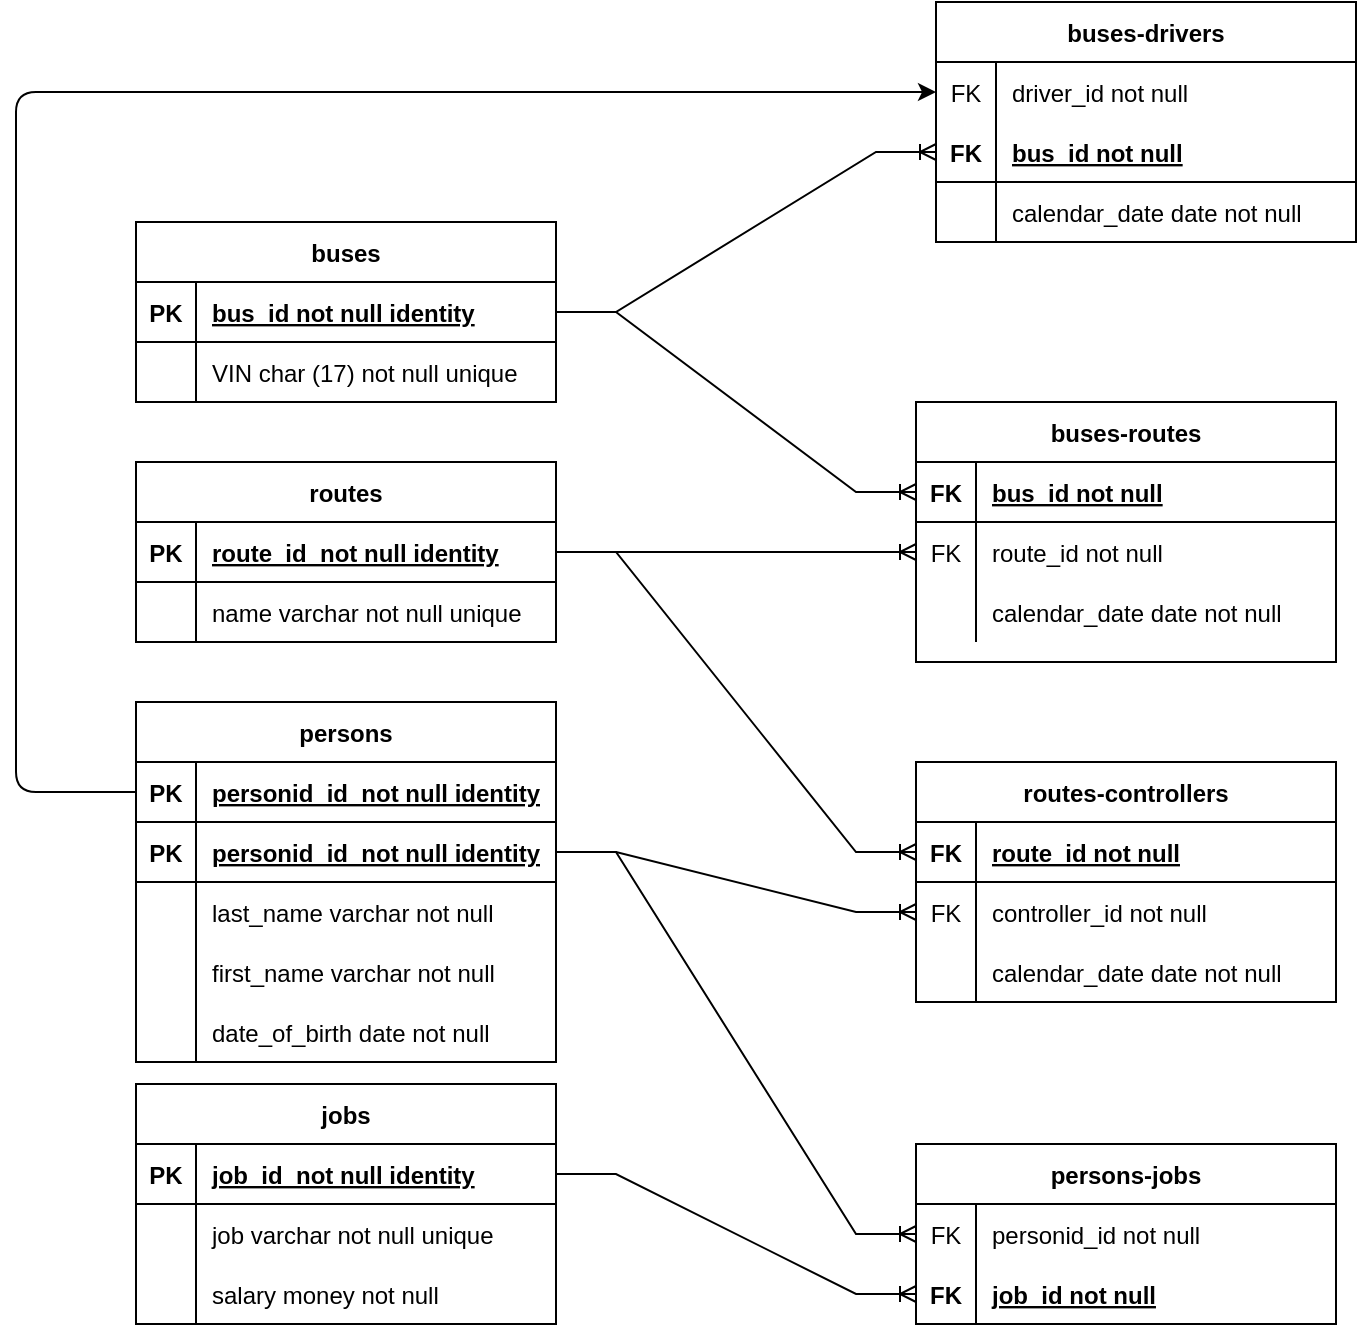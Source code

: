 <mxfile>
    <diagram id="R2lEEEUBdFMjLlhIrx00" name="Page-1">
        <mxGraphModel dx="1007" dy="763" grid="1" gridSize="10" guides="1" tooltips="1" connect="1" arrows="1" fold="1" page="1" pageScale="1" pageWidth="827" pageHeight="1169" math="0" shadow="0" extFonts="Permanent Marker^https://fonts.googleapis.com/css?family=Permanent+Marker">
            <root>
                <mxCell id="0"/>
                <mxCell id="1" parent="0"/>
                <mxCell id="C-vyLk0tnHw3VtMMgP7b-23" value="routes" style="shape=table;startSize=30;container=1;collapsible=1;childLayout=tableLayout;fixedRows=1;rowLines=0;fontStyle=1;align=center;resizeLast=1;" parent="1" vertex="1">
                    <mxGeometry x="120" y="280" width="210" height="90" as="geometry"/>
                </mxCell>
                <mxCell id="C-vyLk0tnHw3VtMMgP7b-24" value="" style="shape=partialRectangle;collapsible=0;dropTarget=0;pointerEvents=0;fillColor=none;points=[[0,0.5],[1,0.5]];portConstraint=eastwest;top=0;left=0;right=0;bottom=1;" parent="C-vyLk0tnHw3VtMMgP7b-23" vertex="1">
                    <mxGeometry y="30" width="210" height="30" as="geometry"/>
                </mxCell>
                <mxCell id="C-vyLk0tnHw3VtMMgP7b-25" value="PK" style="shape=partialRectangle;overflow=hidden;connectable=0;fillColor=none;top=0;left=0;bottom=0;right=0;fontStyle=1;" parent="C-vyLk0tnHw3VtMMgP7b-24" vertex="1">
                    <mxGeometry width="30" height="30" as="geometry">
                        <mxRectangle width="30" height="30" as="alternateBounds"/>
                    </mxGeometry>
                </mxCell>
                <mxCell id="C-vyLk0tnHw3VtMMgP7b-26" value="route_id  not null identity" style="shape=partialRectangle;overflow=hidden;connectable=0;fillColor=none;top=0;left=0;bottom=0;right=0;align=left;spacingLeft=6;fontStyle=5;" parent="C-vyLk0tnHw3VtMMgP7b-24" vertex="1">
                    <mxGeometry x="30" width="180" height="30" as="geometry">
                        <mxRectangle width="180" height="30" as="alternateBounds"/>
                    </mxGeometry>
                </mxCell>
                <mxCell id="C-vyLk0tnHw3VtMMgP7b-27" value="" style="shape=partialRectangle;collapsible=0;dropTarget=0;pointerEvents=0;fillColor=none;points=[[0,0.5],[1,0.5]];portConstraint=eastwest;top=0;left=0;right=0;bottom=0;" parent="C-vyLk0tnHw3VtMMgP7b-23" vertex="1">
                    <mxGeometry y="60" width="210" height="30" as="geometry"/>
                </mxCell>
                <mxCell id="C-vyLk0tnHw3VtMMgP7b-28" value="" style="shape=partialRectangle;overflow=hidden;connectable=0;fillColor=none;top=0;left=0;bottom=0;right=0;" parent="C-vyLk0tnHw3VtMMgP7b-27" vertex="1">
                    <mxGeometry width="30" height="30" as="geometry">
                        <mxRectangle width="30" height="30" as="alternateBounds"/>
                    </mxGeometry>
                </mxCell>
                <mxCell id="C-vyLk0tnHw3VtMMgP7b-29" value="name varchar not null unique" style="shape=partialRectangle;overflow=hidden;connectable=0;fillColor=none;top=0;left=0;bottom=0;right=0;align=left;spacingLeft=6;" parent="C-vyLk0tnHw3VtMMgP7b-27" vertex="1">
                    <mxGeometry x="30" width="180" height="30" as="geometry">
                        <mxRectangle width="180" height="30" as="alternateBounds"/>
                    </mxGeometry>
                </mxCell>
                <mxCell id="XRGWwmUHuZPhaOuZs-0l-1" value="persons" style="shape=table;startSize=30;container=1;collapsible=1;childLayout=tableLayout;fixedRows=1;rowLines=0;fontStyle=1;align=center;resizeLast=1;" parent="1" vertex="1">
                    <mxGeometry x="120" y="400" width="210" height="180" as="geometry"/>
                </mxCell>
                <mxCell id="3" value="" style="shape=partialRectangle;collapsible=0;dropTarget=0;pointerEvents=0;fillColor=none;points=[[0,0.5],[1,0.5]];portConstraint=eastwest;top=0;left=0;right=0;bottom=1;" vertex="1" parent="XRGWwmUHuZPhaOuZs-0l-1">
                    <mxGeometry y="30" width="210" height="30" as="geometry"/>
                </mxCell>
                <mxCell id="4" value="PK" style="shape=partialRectangle;overflow=hidden;connectable=0;fillColor=none;top=0;left=0;bottom=0;right=0;fontStyle=1;" vertex="1" parent="3">
                    <mxGeometry width="30" height="30" as="geometry">
                        <mxRectangle width="30" height="30" as="alternateBounds"/>
                    </mxGeometry>
                </mxCell>
                <mxCell id="5" value="personid_id  not null identity" style="shape=partialRectangle;overflow=hidden;connectable=0;fillColor=none;top=0;left=0;bottom=0;right=0;align=left;spacingLeft=6;fontStyle=5;" vertex="1" parent="3">
                    <mxGeometry x="30" width="180" height="30" as="geometry">
                        <mxRectangle width="180" height="30" as="alternateBounds"/>
                    </mxGeometry>
                </mxCell>
                <mxCell id="XRGWwmUHuZPhaOuZs-0l-2" value="" style="shape=partialRectangle;collapsible=0;dropTarget=0;pointerEvents=0;fillColor=none;points=[[0,0.5],[1,0.5]];portConstraint=eastwest;top=0;left=0;right=0;bottom=1;" parent="XRGWwmUHuZPhaOuZs-0l-1" vertex="1">
                    <mxGeometry y="60" width="210" height="30" as="geometry"/>
                </mxCell>
                <mxCell id="XRGWwmUHuZPhaOuZs-0l-3" value="PK" style="shape=partialRectangle;overflow=hidden;connectable=0;fillColor=none;top=0;left=0;bottom=0;right=0;fontStyle=1;" parent="XRGWwmUHuZPhaOuZs-0l-2" vertex="1">
                    <mxGeometry width="30" height="30" as="geometry">
                        <mxRectangle width="30" height="30" as="alternateBounds"/>
                    </mxGeometry>
                </mxCell>
                <mxCell id="XRGWwmUHuZPhaOuZs-0l-4" value="personid_id  not null identity" style="shape=partialRectangle;overflow=hidden;connectable=0;fillColor=none;top=0;left=0;bottom=0;right=0;align=left;spacingLeft=6;fontStyle=5;" parent="XRGWwmUHuZPhaOuZs-0l-2" vertex="1">
                    <mxGeometry x="30" width="180" height="30" as="geometry">
                        <mxRectangle width="180" height="30" as="alternateBounds"/>
                    </mxGeometry>
                </mxCell>
                <mxCell id="XRGWwmUHuZPhaOuZs-0l-5" value="" style="shape=partialRectangle;collapsible=0;dropTarget=0;pointerEvents=0;fillColor=none;points=[[0,0.5],[1,0.5]];portConstraint=eastwest;top=0;left=0;right=0;bottom=0;" parent="XRGWwmUHuZPhaOuZs-0l-1" vertex="1">
                    <mxGeometry y="90" width="210" height="30" as="geometry"/>
                </mxCell>
                <mxCell id="XRGWwmUHuZPhaOuZs-0l-6" value="" style="shape=partialRectangle;overflow=hidden;connectable=0;fillColor=none;top=0;left=0;bottom=0;right=0;" parent="XRGWwmUHuZPhaOuZs-0l-5" vertex="1">
                    <mxGeometry width="30" height="30" as="geometry">
                        <mxRectangle width="30" height="30" as="alternateBounds"/>
                    </mxGeometry>
                </mxCell>
                <mxCell id="XRGWwmUHuZPhaOuZs-0l-7" value="last_name varchar not null" style="shape=partialRectangle;overflow=hidden;connectable=0;fillColor=none;top=0;left=0;bottom=0;right=0;align=left;spacingLeft=6;" parent="XRGWwmUHuZPhaOuZs-0l-5" vertex="1">
                    <mxGeometry x="30" width="180" height="30" as="geometry">
                        <mxRectangle width="180" height="30" as="alternateBounds"/>
                    </mxGeometry>
                </mxCell>
                <mxCell id="XRGWwmUHuZPhaOuZs-0l-8" value="" style="shape=partialRectangle;collapsible=0;dropTarget=0;pointerEvents=0;fillColor=none;points=[[0,0.5],[1,0.5]];portConstraint=eastwest;top=0;left=0;right=0;bottom=0;" parent="XRGWwmUHuZPhaOuZs-0l-1" vertex="1">
                    <mxGeometry y="120" width="210" height="30" as="geometry"/>
                </mxCell>
                <mxCell id="XRGWwmUHuZPhaOuZs-0l-9" value="" style="shape=partialRectangle;overflow=hidden;connectable=0;fillColor=none;top=0;left=0;bottom=0;right=0;" parent="XRGWwmUHuZPhaOuZs-0l-8" vertex="1">
                    <mxGeometry width="30" height="30" as="geometry">
                        <mxRectangle width="30" height="30" as="alternateBounds"/>
                    </mxGeometry>
                </mxCell>
                <mxCell id="XRGWwmUHuZPhaOuZs-0l-10" value="first_name varchar not null" style="shape=partialRectangle;overflow=hidden;connectable=0;fillColor=none;top=0;left=0;bottom=0;right=0;align=left;spacingLeft=6;" parent="XRGWwmUHuZPhaOuZs-0l-8" vertex="1">
                    <mxGeometry x="30" width="180" height="30" as="geometry">
                        <mxRectangle width="180" height="30" as="alternateBounds"/>
                    </mxGeometry>
                </mxCell>
                <mxCell id="XRGWwmUHuZPhaOuZs-0l-11" value="" style="shape=partialRectangle;collapsible=0;dropTarget=0;pointerEvents=0;fillColor=none;points=[[0,0.5],[1,0.5]];portConstraint=eastwest;top=0;left=0;right=0;bottom=0;" parent="XRGWwmUHuZPhaOuZs-0l-1" vertex="1">
                    <mxGeometry y="150" width="210" height="30" as="geometry"/>
                </mxCell>
                <mxCell id="XRGWwmUHuZPhaOuZs-0l-12" value="" style="shape=partialRectangle;overflow=hidden;connectable=0;fillColor=none;top=0;left=0;bottom=0;right=0;" parent="XRGWwmUHuZPhaOuZs-0l-11" vertex="1">
                    <mxGeometry width="30" height="30" as="geometry">
                        <mxRectangle width="30" height="30" as="alternateBounds"/>
                    </mxGeometry>
                </mxCell>
                <mxCell id="XRGWwmUHuZPhaOuZs-0l-13" value="date_of_birth date not null" style="shape=partialRectangle;overflow=hidden;connectable=0;fillColor=none;top=0;left=0;bottom=0;right=0;align=left;spacingLeft=6;" parent="XRGWwmUHuZPhaOuZs-0l-11" vertex="1">
                    <mxGeometry x="30" width="180" height="30" as="geometry">
                        <mxRectangle width="180" height="30" as="alternateBounds"/>
                    </mxGeometry>
                </mxCell>
                <mxCell id="XRGWwmUHuZPhaOuZs-0l-14" value="jobs" style="shape=table;startSize=30;container=1;collapsible=1;childLayout=tableLayout;fixedRows=1;rowLines=0;fontStyle=1;align=center;resizeLast=1;" parent="1" vertex="1">
                    <mxGeometry x="120" y="591" width="210" height="120" as="geometry"/>
                </mxCell>
                <mxCell id="XRGWwmUHuZPhaOuZs-0l-15" value="" style="shape=partialRectangle;collapsible=0;dropTarget=0;pointerEvents=0;fillColor=none;points=[[0,0.5],[1,0.5]];portConstraint=eastwest;top=0;left=0;right=0;bottom=1;" parent="XRGWwmUHuZPhaOuZs-0l-14" vertex="1">
                    <mxGeometry y="30" width="210" height="30" as="geometry"/>
                </mxCell>
                <mxCell id="XRGWwmUHuZPhaOuZs-0l-16" value="PK" style="shape=partialRectangle;overflow=hidden;connectable=0;fillColor=none;top=0;left=0;bottom=0;right=0;fontStyle=1;" parent="XRGWwmUHuZPhaOuZs-0l-15" vertex="1">
                    <mxGeometry width="30" height="30" as="geometry">
                        <mxRectangle width="30" height="30" as="alternateBounds"/>
                    </mxGeometry>
                </mxCell>
                <mxCell id="XRGWwmUHuZPhaOuZs-0l-17" value="job_id  not null identity" style="shape=partialRectangle;overflow=hidden;connectable=0;fillColor=none;top=0;left=0;bottom=0;right=0;align=left;spacingLeft=6;fontStyle=5;" parent="XRGWwmUHuZPhaOuZs-0l-15" vertex="1">
                    <mxGeometry x="30" width="180" height="30" as="geometry">
                        <mxRectangle width="180" height="30" as="alternateBounds"/>
                    </mxGeometry>
                </mxCell>
                <mxCell id="XRGWwmUHuZPhaOuZs-0l-18" value="" style="shape=partialRectangle;collapsible=0;dropTarget=0;pointerEvents=0;fillColor=none;points=[[0,0.5],[1,0.5]];portConstraint=eastwest;top=0;left=0;right=0;bottom=0;" parent="XRGWwmUHuZPhaOuZs-0l-14" vertex="1">
                    <mxGeometry y="60" width="210" height="30" as="geometry"/>
                </mxCell>
                <mxCell id="XRGWwmUHuZPhaOuZs-0l-19" value="" style="shape=partialRectangle;overflow=hidden;connectable=0;fillColor=none;top=0;left=0;bottom=0;right=0;" parent="XRGWwmUHuZPhaOuZs-0l-18" vertex="1">
                    <mxGeometry width="30" height="30" as="geometry">
                        <mxRectangle width="30" height="30" as="alternateBounds"/>
                    </mxGeometry>
                </mxCell>
                <mxCell id="XRGWwmUHuZPhaOuZs-0l-20" value="job varchar not null unique" style="shape=partialRectangle;overflow=hidden;connectable=0;fillColor=none;top=0;left=0;bottom=0;right=0;align=left;spacingLeft=6;" parent="XRGWwmUHuZPhaOuZs-0l-18" vertex="1">
                    <mxGeometry x="30" width="180" height="30" as="geometry">
                        <mxRectangle width="180" height="30" as="alternateBounds"/>
                    </mxGeometry>
                </mxCell>
                <mxCell id="XRGWwmUHuZPhaOuZs-0l-21" value="" style="shape=partialRectangle;collapsible=0;dropTarget=0;pointerEvents=0;fillColor=none;points=[[0,0.5],[1,0.5]];portConstraint=eastwest;top=0;left=0;right=0;bottom=0;" parent="XRGWwmUHuZPhaOuZs-0l-14" vertex="1">
                    <mxGeometry y="90" width="210" height="30" as="geometry"/>
                </mxCell>
                <mxCell id="XRGWwmUHuZPhaOuZs-0l-22" value="" style="shape=partialRectangle;overflow=hidden;connectable=0;fillColor=none;top=0;left=0;bottom=0;right=0;" parent="XRGWwmUHuZPhaOuZs-0l-21" vertex="1">
                    <mxGeometry width="30" height="30" as="geometry">
                        <mxRectangle width="30" height="30" as="alternateBounds"/>
                    </mxGeometry>
                </mxCell>
                <mxCell id="XRGWwmUHuZPhaOuZs-0l-23" value="salary money not null" style="shape=partialRectangle;overflow=hidden;connectable=0;fillColor=none;top=0;left=0;bottom=0;right=0;align=left;spacingLeft=6;" parent="XRGWwmUHuZPhaOuZs-0l-21" vertex="1">
                    <mxGeometry x="30" width="180" height="30" as="geometry">
                        <mxRectangle width="180" height="30" as="alternateBounds"/>
                    </mxGeometry>
                </mxCell>
                <mxCell id="XRGWwmUHuZPhaOuZs-0l-34" style="edgeStyle=orthogonalEdgeStyle;rounded=0;orthogonalLoop=1;jettySize=auto;html=1;exitX=1;exitY=0.5;exitDx=0;exitDy=0;" parent="XRGWwmUHuZPhaOuZs-0l-14" source="XRGWwmUHuZPhaOuZs-0l-18" target="XRGWwmUHuZPhaOuZs-0l-18" edge="1">
                    <mxGeometry relative="1" as="geometry"/>
                </mxCell>
                <mxCell id="XRGWwmUHuZPhaOuZs-0l-27" value="buses" style="shape=table;startSize=30;container=1;collapsible=1;childLayout=tableLayout;fixedRows=1;rowLines=0;fontStyle=1;align=center;resizeLast=1;" parent="1" vertex="1">
                    <mxGeometry x="120" y="160" width="210" height="90" as="geometry"/>
                </mxCell>
                <mxCell id="XRGWwmUHuZPhaOuZs-0l-28" value="" style="shape=partialRectangle;collapsible=0;dropTarget=0;pointerEvents=0;fillColor=none;points=[[0,0.5],[1,0.5]];portConstraint=eastwest;top=0;left=0;right=0;bottom=1;" parent="XRGWwmUHuZPhaOuZs-0l-27" vertex="1">
                    <mxGeometry y="30" width="210" height="30" as="geometry"/>
                </mxCell>
                <mxCell id="XRGWwmUHuZPhaOuZs-0l-29" value="PK" style="shape=partialRectangle;overflow=hidden;connectable=0;fillColor=none;top=0;left=0;bottom=0;right=0;fontStyle=1;" parent="XRGWwmUHuZPhaOuZs-0l-28" vertex="1">
                    <mxGeometry width="30" height="30" as="geometry">
                        <mxRectangle width="30" height="30" as="alternateBounds"/>
                    </mxGeometry>
                </mxCell>
                <mxCell id="XRGWwmUHuZPhaOuZs-0l-30" value="bus_id not null identity" style="shape=partialRectangle;overflow=hidden;connectable=0;fillColor=none;top=0;left=0;bottom=0;right=0;align=left;spacingLeft=6;fontStyle=5;" parent="XRGWwmUHuZPhaOuZs-0l-28" vertex="1">
                    <mxGeometry x="30" width="180" height="30" as="geometry">
                        <mxRectangle width="180" height="30" as="alternateBounds"/>
                    </mxGeometry>
                </mxCell>
                <mxCell id="XRGWwmUHuZPhaOuZs-0l-31" value="" style="shape=partialRectangle;collapsible=0;dropTarget=0;pointerEvents=0;fillColor=none;points=[[0,0.5],[1,0.5]];portConstraint=eastwest;top=0;left=0;right=0;bottom=0;" parent="XRGWwmUHuZPhaOuZs-0l-27" vertex="1">
                    <mxGeometry y="60" width="210" height="30" as="geometry"/>
                </mxCell>
                <mxCell id="XRGWwmUHuZPhaOuZs-0l-32" value="" style="shape=partialRectangle;overflow=hidden;connectable=0;fillColor=none;top=0;left=0;bottom=0;right=0;" parent="XRGWwmUHuZPhaOuZs-0l-31" vertex="1">
                    <mxGeometry width="30" height="30" as="geometry">
                        <mxRectangle width="30" height="30" as="alternateBounds"/>
                    </mxGeometry>
                </mxCell>
                <mxCell id="XRGWwmUHuZPhaOuZs-0l-33" value="VIN char (17) not null unique" style="shape=partialRectangle;overflow=hidden;connectable=0;fillColor=none;top=0;left=0;bottom=0;right=0;align=left;spacingLeft=6;" parent="XRGWwmUHuZPhaOuZs-0l-31" vertex="1">
                    <mxGeometry x="30" width="180" height="30" as="geometry">
                        <mxRectangle width="180" height="30" as="alternateBounds"/>
                    </mxGeometry>
                </mxCell>
                <mxCell id="XRGWwmUHuZPhaOuZs-0l-35" value="buses-routes" style="shape=table;startSize=30;container=1;collapsible=1;childLayout=tableLayout;fixedRows=1;rowLines=0;fontStyle=1;align=center;resizeLast=1;" parent="1" vertex="1">
                    <mxGeometry x="510" y="250" width="210" height="130" as="geometry"/>
                </mxCell>
                <mxCell id="XRGWwmUHuZPhaOuZs-0l-36" value="" style="shape=partialRectangle;collapsible=0;dropTarget=0;pointerEvents=0;fillColor=none;points=[[0,0.5],[1,0.5]];portConstraint=eastwest;top=0;left=0;right=0;bottom=1;" parent="XRGWwmUHuZPhaOuZs-0l-35" vertex="1">
                    <mxGeometry y="30" width="210" height="30" as="geometry"/>
                </mxCell>
                <mxCell id="XRGWwmUHuZPhaOuZs-0l-37" value="FK" style="shape=partialRectangle;overflow=hidden;connectable=0;fillColor=none;top=0;left=0;bottom=0;right=0;fontStyle=1;" parent="XRGWwmUHuZPhaOuZs-0l-36" vertex="1">
                    <mxGeometry width="30" height="30" as="geometry">
                        <mxRectangle width="30" height="30" as="alternateBounds"/>
                    </mxGeometry>
                </mxCell>
                <mxCell id="XRGWwmUHuZPhaOuZs-0l-38" value="bus_id not null" style="shape=partialRectangle;overflow=hidden;connectable=0;fillColor=none;top=0;left=0;bottom=0;right=0;align=left;spacingLeft=6;fontStyle=5;" parent="XRGWwmUHuZPhaOuZs-0l-36" vertex="1">
                    <mxGeometry x="30" width="180" height="30" as="geometry">
                        <mxRectangle width="180" height="30" as="alternateBounds"/>
                    </mxGeometry>
                </mxCell>
                <mxCell id="XRGWwmUHuZPhaOuZs-0l-39" value="" style="shape=partialRectangle;collapsible=0;dropTarget=0;pointerEvents=0;fillColor=none;points=[[0,0.5],[1,0.5]];portConstraint=eastwest;top=0;left=0;right=0;bottom=0;" parent="XRGWwmUHuZPhaOuZs-0l-35" vertex="1">
                    <mxGeometry y="60" width="210" height="30" as="geometry"/>
                </mxCell>
                <mxCell id="XRGWwmUHuZPhaOuZs-0l-40" value="FK" style="shape=partialRectangle;overflow=hidden;connectable=0;fillColor=none;top=0;left=0;bottom=0;right=0;" parent="XRGWwmUHuZPhaOuZs-0l-39" vertex="1">
                    <mxGeometry width="30" height="30" as="geometry">
                        <mxRectangle width="30" height="30" as="alternateBounds"/>
                    </mxGeometry>
                </mxCell>
                <mxCell id="XRGWwmUHuZPhaOuZs-0l-41" value="route_id not null" style="shape=partialRectangle;overflow=hidden;connectable=0;fillColor=none;top=0;left=0;bottom=0;right=0;align=left;spacingLeft=6;" parent="XRGWwmUHuZPhaOuZs-0l-39" vertex="1">
                    <mxGeometry x="30" width="180" height="30" as="geometry">
                        <mxRectangle width="180" height="30" as="alternateBounds"/>
                    </mxGeometry>
                </mxCell>
                <mxCell id="XRGWwmUHuZPhaOuZs-0l-59" value="" style="shape=partialRectangle;collapsible=0;dropTarget=0;pointerEvents=0;fillColor=none;points=[[0,0.5],[1,0.5]];portConstraint=eastwest;top=0;left=0;right=0;bottom=0;" parent="XRGWwmUHuZPhaOuZs-0l-35" vertex="1">
                    <mxGeometry y="90" width="210" height="30" as="geometry"/>
                </mxCell>
                <mxCell id="XRGWwmUHuZPhaOuZs-0l-60" value="" style="shape=partialRectangle;overflow=hidden;connectable=0;fillColor=none;top=0;left=0;bottom=0;right=0;" parent="XRGWwmUHuZPhaOuZs-0l-59" vertex="1">
                    <mxGeometry width="30" height="30" as="geometry">
                        <mxRectangle width="30" height="30" as="alternateBounds"/>
                    </mxGeometry>
                </mxCell>
                <mxCell id="XRGWwmUHuZPhaOuZs-0l-61" value="calendar_date date not null" style="shape=partialRectangle;overflow=hidden;connectable=0;fillColor=none;top=0;left=0;bottom=0;right=0;align=left;spacingLeft=6;" parent="XRGWwmUHuZPhaOuZs-0l-59" vertex="1">
                    <mxGeometry x="30" width="180" height="30" as="geometry">
                        <mxRectangle width="180" height="30" as="alternateBounds"/>
                    </mxGeometry>
                </mxCell>
                <mxCell id="XRGWwmUHuZPhaOuZs-0l-42" value="routes-controllers" style="shape=table;startSize=30;container=1;collapsible=1;childLayout=tableLayout;fixedRows=1;rowLines=0;fontStyle=1;align=center;resizeLast=1;" parent="1" vertex="1">
                    <mxGeometry x="510" y="430" width="210" height="120" as="geometry"/>
                </mxCell>
                <mxCell id="XRGWwmUHuZPhaOuZs-0l-43" value="" style="shape=partialRectangle;collapsible=0;dropTarget=0;pointerEvents=0;fillColor=none;points=[[0,0.5],[1,0.5]];portConstraint=eastwest;top=0;left=0;right=0;bottom=1;" parent="XRGWwmUHuZPhaOuZs-0l-42" vertex="1">
                    <mxGeometry y="30" width="210" height="30" as="geometry"/>
                </mxCell>
                <mxCell id="XRGWwmUHuZPhaOuZs-0l-44" value="FK" style="shape=partialRectangle;overflow=hidden;connectable=0;fillColor=none;top=0;left=0;bottom=0;right=0;fontStyle=1;" parent="XRGWwmUHuZPhaOuZs-0l-43" vertex="1">
                    <mxGeometry width="30" height="30" as="geometry">
                        <mxRectangle width="30" height="30" as="alternateBounds"/>
                    </mxGeometry>
                </mxCell>
                <mxCell id="XRGWwmUHuZPhaOuZs-0l-45" value="route_id not null" style="shape=partialRectangle;overflow=hidden;connectable=0;fillColor=none;top=0;left=0;bottom=0;right=0;align=left;spacingLeft=6;fontStyle=5;" parent="XRGWwmUHuZPhaOuZs-0l-43" vertex="1">
                    <mxGeometry x="30" width="180" height="30" as="geometry">
                        <mxRectangle width="180" height="30" as="alternateBounds"/>
                    </mxGeometry>
                </mxCell>
                <mxCell id="XRGWwmUHuZPhaOuZs-0l-46" value="" style="shape=partialRectangle;collapsible=0;dropTarget=0;pointerEvents=0;fillColor=none;points=[[0,0.5],[1,0.5]];portConstraint=eastwest;top=0;left=0;right=0;bottom=0;" parent="XRGWwmUHuZPhaOuZs-0l-42" vertex="1">
                    <mxGeometry y="60" width="210" height="30" as="geometry"/>
                </mxCell>
                <mxCell id="XRGWwmUHuZPhaOuZs-0l-47" value="FK" style="shape=partialRectangle;overflow=hidden;connectable=0;fillColor=none;top=0;left=0;bottom=0;right=0;" parent="XRGWwmUHuZPhaOuZs-0l-46" vertex="1">
                    <mxGeometry width="30" height="30" as="geometry">
                        <mxRectangle width="30" height="30" as="alternateBounds"/>
                    </mxGeometry>
                </mxCell>
                <mxCell id="XRGWwmUHuZPhaOuZs-0l-48" value="controller_id not null" style="shape=partialRectangle;overflow=hidden;connectable=0;fillColor=none;top=0;left=0;bottom=0;right=0;align=left;spacingLeft=6;" parent="XRGWwmUHuZPhaOuZs-0l-46" vertex="1">
                    <mxGeometry x="30" width="180" height="30" as="geometry">
                        <mxRectangle width="180" height="30" as="alternateBounds"/>
                    </mxGeometry>
                </mxCell>
                <mxCell id="XRGWwmUHuZPhaOuZs-0l-65" value="" style="shape=partialRectangle;collapsible=0;dropTarget=0;pointerEvents=0;fillColor=none;points=[[0,0.5],[1,0.5]];portConstraint=eastwest;top=0;left=0;right=0;bottom=0;" parent="XRGWwmUHuZPhaOuZs-0l-42" vertex="1">
                    <mxGeometry y="90" width="210" height="30" as="geometry"/>
                </mxCell>
                <mxCell id="XRGWwmUHuZPhaOuZs-0l-66" value="" style="shape=partialRectangle;overflow=hidden;connectable=0;fillColor=none;top=0;left=0;bottom=0;right=0;" parent="XRGWwmUHuZPhaOuZs-0l-65" vertex="1">
                    <mxGeometry width="30" height="30" as="geometry">
                        <mxRectangle width="30" height="30" as="alternateBounds"/>
                    </mxGeometry>
                </mxCell>
                <mxCell id="XRGWwmUHuZPhaOuZs-0l-67" value="calendar_date date not null" style="shape=partialRectangle;overflow=hidden;connectable=0;fillColor=none;top=0;left=0;bottom=0;right=0;align=left;spacingLeft=6;" parent="XRGWwmUHuZPhaOuZs-0l-65" vertex="1">
                    <mxGeometry x="30" width="180" height="30" as="geometry">
                        <mxRectangle width="180" height="30" as="alternateBounds"/>
                    </mxGeometry>
                </mxCell>
                <mxCell id="XRGWwmUHuZPhaOuZs-0l-68" value="buses-drivers" style="shape=table;startSize=30;container=1;collapsible=1;childLayout=tableLayout;fixedRows=1;rowLines=0;fontStyle=1;align=center;resizeLast=1;" parent="1" vertex="1">
                    <mxGeometry x="520" y="50" width="210" height="120" as="geometry"/>
                </mxCell>
                <mxCell id="XRGWwmUHuZPhaOuZs-0l-72" value="" style="shape=partialRectangle;collapsible=0;dropTarget=0;pointerEvents=0;fillColor=none;points=[[0,0.5],[1,0.5]];portConstraint=eastwest;top=0;left=0;right=0;bottom=0;" parent="XRGWwmUHuZPhaOuZs-0l-68" vertex="1">
                    <mxGeometry y="30" width="210" height="30" as="geometry"/>
                </mxCell>
                <mxCell id="XRGWwmUHuZPhaOuZs-0l-73" value="FK" style="shape=partialRectangle;overflow=hidden;connectable=0;fillColor=none;top=0;left=0;bottom=0;right=0;" parent="XRGWwmUHuZPhaOuZs-0l-72" vertex="1">
                    <mxGeometry width="30" height="30" as="geometry">
                        <mxRectangle width="30" height="30" as="alternateBounds"/>
                    </mxGeometry>
                </mxCell>
                <mxCell id="XRGWwmUHuZPhaOuZs-0l-74" value="driver_id not null" style="shape=partialRectangle;overflow=hidden;connectable=0;fillColor=none;top=0;left=0;bottom=0;right=0;align=left;spacingLeft=6;" parent="XRGWwmUHuZPhaOuZs-0l-72" vertex="1">
                    <mxGeometry x="30" width="180" height="30" as="geometry">
                        <mxRectangle width="180" height="30" as="alternateBounds"/>
                    </mxGeometry>
                </mxCell>
                <mxCell id="XRGWwmUHuZPhaOuZs-0l-69" value="" style="shape=partialRectangle;collapsible=0;dropTarget=0;pointerEvents=0;fillColor=none;points=[[0,0.5],[1,0.5]];portConstraint=eastwest;top=0;left=0;right=0;bottom=1;" parent="XRGWwmUHuZPhaOuZs-0l-68" vertex="1">
                    <mxGeometry y="60" width="210" height="30" as="geometry"/>
                </mxCell>
                <mxCell id="XRGWwmUHuZPhaOuZs-0l-70" value="FK" style="shape=partialRectangle;overflow=hidden;connectable=0;fillColor=none;top=0;left=0;bottom=0;right=0;fontStyle=1;" parent="XRGWwmUHuZPhaOuZs-0l-69" vertex="1">
                    <mxGeometry width="30" height="30" as="geometry">
                        <mxRectangle width="30" height="30" as="alternateBounds"/>
                    </mxGeometry>
                </mxCell>
                <mxCell id="XRGWwmUHuZPhaOuZs-0l-71" value="bus_id not null" style="shape=partialRectangle;overflow=hidden;connectable=0;fillColor=none;top=0;left=0;bottom=0;right=0;align=left;spacingLeft=6;fontStyle=5;" parent="XRGWwmUHuZPhaOuZs-0l-69" vertex="1">
                    <mxGeometry x="30" width="180" height="30" as="geometry">
                        <mxRectangle width="180" height="30" as="alternateBounds"/>
                    </mxGeometry>
                </mxCell>
                <mxCell id="XRGWwmUHuZPhaOuZs-0l-75" value="" style="shape=partialRectangle;collapsible=0;dropTarget=0;pointerEvents=0;fillColor=none;points=[[0,0.5],[1,0.5]];portConstraint=eastwest;top=0;left=0;right=0;bottom=0;" parent="XRGWwmUHuZPhaOuZs-0l-68" vertex="1">
                    <mxGeometry y="90" width="210" height="30" as="geometry"/>
                </mxCell>
                <mxCell id="XRGWwmUHuZPhaOuZs-0l-76" value="" style="shape=partialRectangle;overflow=hidden;connectable=0;fillColor=none;top=0;left=0;bottom=0;right=0;" parent="XRGWwmUHuZPhaOuZs-0l-75" vertex="1">
                    <mxGeometry width="30" height="30" as="geometry">
                        <mxRectangle width="30" height="30" as="alternateBounds"/>
                    </mxGeometry>
                </mxCell>
                <mxCell id="XRGWwmUHuZPhaOuZs-0l-77" value="calendar_date date not null" style="shape=partialRectangle;overflow=hidden;connectable=0;fillColor=none;top=0;left=0;bottom=0;right=0;align=left;spacingLeft=6;" parent="XRGWwmUHuZPhaOuZs-0l-75" vertex="1">
                    <mxGeometry x="30" width="180" height="30" as="geometry">
                        <mxRectangle width="180" height="30" as="alternateBounds"/>
                    </mxGeometry>
                </mxCell>
                <mxCell id="XRGWwmUHuZPhaOuZs-0l-78" value="" style="edgeStyle=entityRelationEdgeStyle;fontSize=12;html=1;endArrow=ERoneToMany;rounded=0;exitX=1;exitY=0.5;exitDx=0;exitDy=0;entryX=0;entryY=0.5;entryDx=0;entryDy=0;" parent="1" source="XRGWwmUHuZPhaOuZs-0l-28" target="XRGWwmUHuZPhaOuZs-0l-36" edge="1">
                    <mxGeometry width="100" height="100" relative="1" as="geometry">
                        <mxPoint x="360" y="260" as="sourcePoint"/>
                        <mxPoint x="460" y="160" as="targetPoint"/>
                    </mxGeometry>
                </mxCell>
                <mxCell id="XRGWwmUHuZPhaOuZs-0l-79" value="" style="edgeStyle=entityRelationEdgeStyle;fontSize=12;html=1;endArrow=ERoneToMany;rounded=0;exitX=1;exitY=0.5;exitDx=0;exitDy=0;entryX=0;entryY=0.5;entryDx=0;entryDy=0;" parent="1" source="XRGWwmUHuZPhaOuZs-0l-28" target="XRGWwmUHuZPhaOuZs-0l-69" edge="1">
                    <mxGeometry width="100" height="100" relative="1" as="geometry">
                        <mxPoint x="360" y="350" as="sourcePoint"/>
                        <mxPoint x="460" y="250" as="targetPoint"/>
                    </mxGeometry>
                </mxCell>
                <mxCell id="XRGWwmUHuZPhaOuZs-0l-80" value="" style="edgeStyle=entityRelationEdgeStyle;fontSize=12;html=1;endArrow=ERoneToMany;rounded=0;exitX=1;exitY=0.5;exitDx=0;exitDy=0;" parent="1" source="C-vyLk0tnHw3VtMMgP7b-24" target="XRGWwmUHuZPhaOuZs-0l-43" edge="1">
                    <mxGeometry width="100" height="100" relative="1" as="geometry">
                        <mxPoint x="430" y="460" as="sourcePoint"/>
                        <mxPoint x="530" y="360" as="targetPoint"/>
                    </mxGeometry>
                </mxCell>
                <mxCell id="XRGWwmUHuZPhaOuZs-0l-81" value="" style="edgeStyle=entityRelationEdgeStyle;fontSize=12;html=1;endArrow=ERoneToMany;rounded=0;exitX=1;exitY=0.5;exitDx=0;exitDy=0;entryX=0;entryY=0.5;entryDx=0;entryDy=0;" parent="1" source="C-vyLk0tnHw3VtMMgP7b-24" target="XRGWwmUHuZPhaOuZs-0l-39" edge="1">
                    <mxGeometry width="100" height="100" relative="1" as="geometry">
                        <mxPoint x="370" y="390" as="sourcePoint"/>
                        <mxPoint x="470" y="290" as="targetPoint"/>
                    </mxGeometry>
                </mxCell>
                <mxCell id="XRGWwmUHuZPhaOuZs-0l-82" value="persons-jobs" style="shape=table;startSize=30;container=1;collapsible=1;childLayout=tableLayout;fixedRows=1;rowLines=0;fontStyle=1;align=center;resizeLast=1;" parent="1" vertex="1">
                    <mxGeometry x="510" y="621" width="210" height="90" as="geometry"/>
                </mxCell>
                <mxCell id="XRGWwmUHuZPhaOuZs-0l-86" value="" style="shape=partialRectangle;collapsible=0;dropTarget=0;pointerEvents=0;fillColor=none;points=[[0,0.5],[1,0.5]];portConstraint=eastwest;top=0;left=0;right=0;bottom=0;" parent="XRGWwmUHuZPhaOuZs-0l-82" vertex="1">
                    <mxGeometry y="30" width="210" height="30" as="geometry"/>
                </mxCell>
                <mxCell id="XRGWwmUHuZPhaOuZs-0l-87" value="FK" style="shape=partialRectangle;overflow=hidden;connectable=0;fillColor=none;top=0;left=0;bottom=0;right=0;" parent="XRGWwmUHuZPhaOuZs-0l-86" vertex="1">
                    <mxGeometry width="30" height="30" as="geometry">
                        <mxRectangle width="30" height="30" as="alternateBounds"/>
                    </mxGeometry>
                </mxCell>
                <mxCell id="XRGWwmUHuZPhaOuZs-0l-88" value="personid_id not null" style="shape=partialRectangle;overflow=hidden;connectable=0;fillColor=none;top=0;left=0;bottom=0;right=0;align=left;spacingLeft=6;" parent="XRGWwmUHuZPhaOuZs-0l-86" vertex="1">
                    <mxGeometry x="30" width="180" height="30" as="geometry">
                        <mxRectangle width="180" height="30" as="alternateBounds"/>
                    </mxGeometry>
                </mxCell>
                <mxCell id="XRGWwmUHuZPhaOuZs-0l-83" value="" style="shape=partialRectangle;collapsible=0;dropTarget=0;pointerEvents=0;fillColor=none;points=[[0,0.5],[1,0.5]];portConstraint=eastwest;top=0;left=0;right=0;bottom=1;" parent="XRGWwmUHuZPhaOuZs-0l-82" vertex="1">
                    <mxGeometry y="60" width="210" height="30" as="geometry"/>
                </mxCell>
                <mxCell id="XRGWwmUHuZPhaOuZs-0l-84" value="FK" style="shape=partialRectangle;overflow=hidden;connectable=0;fillColor=none;top=0;left=0;bottom=0;right=0;fontStyle=1;" parent="XRGWwmUHuZPhaOuZs-0l-83" vertex="1">
                    <mxGeometry width="30" height="30" as="geometry">
                        <mxRectangle width="30" height="30" as="alternateBounds"/>
                    </mxGeometry>
                </mxCell>
                <mxCell id="XRGWwmUHuZPhaOuZs-0l-85" value="job_id not null" style="shape=partialRectangle;overflow=hidden;connectable=0;fillColor=none;top=0;left=0;bottom=0;right=0;align=left;spacingLeft=6;fontStyle=5;" parent="XRGWwmUHuZPhaOuZs-0l-83" vertex="1">
                    <mxGeometry x="30" width="180" height="30" as="geometry">
                        <mxRectangle width="180" height="30" as="alternateBounds"/>
                    </mxGeometry>
                </mxCell>
                <mxCell id="XRGWwmUHuZPhaOuZs-0l-92" value="" style="edgeStyle=entityRelationEdgeStyle;fontSize=12;html=1;endArrow=ERoneToMany;rounded=0;entryX=0;entryY=0.5;entryDx=0;entryDy=0;exitX=1;exitY=0.5;exitDx=0;exitDy=0;" parent="1" source="XRGWwmUHuZPhaOuZs-0l-15" target="XRGWwmUHuZPhaOuZs-0l-83" edge="1">
                    <mxGeometry width="100" height="100" relative="1" as="geometry">
                        <mxPoint x="340" y="640" as="sourcePoint"/>
                        <mxPoint x="440" y="540" as="targetPoint"/>
                    </mxGeometry>
                </mxCell>
                <mxCell id="XRGWwmUHuZPhaOuZs-0l-93" value="" style="edgeStyle=entityRelationEdgeStyle;fontSize=12;html=1;endArrow=ERoneToMany;rounded=0;exitX=1;exitY=0.5;exitDx=0;exitDy=0;" parent="1" source="XRGWwmUHuZPhaOuZs-0l-2" target="XRGWwmUHuZPhaOuZs-0l-86" edge="1">
                    <mxGeometry width="100" height="100" relative="1" as="geometry">
                        <mxPoint x="330" y="460" as="sourcePoint"/>
                        <mxPoint x="430" y="360" as="targetPoint"/>
                    </mxGeometry>
                </mxCell>
                <mxCell id="XRGWwmUHuZPhaOuZs-0l-94" value="" style="edgeStyle=entityRelationEdgeStyle;fontSize=12;html=1;endArrow=ERoneToMany;rounded=0;exitX=1;exitY=0.5;exitDx=0;exitDy=0;entryX=0;entryY=0.5;entryDx=0;entryDy=0;" parent="1" source="XRGWwmUHuZPhaOuZs-0l-2" target="XRGWwmUHuZPhaOuZs-0l-46" edge="1">
                    <mxGeometry width="100" height="100" relative="1" as="geometry">
                        <mxPoint x="330" y="450" as="sourcePoint"/>
                        <mxPoint x="430" y="350" as="targetPoint"/>
                    </mxGeometry>
                </mxCell>
                <mxCell id="6" style="edgeStyle=elbowEdgeStyle;html=1;entryX=0;entryY=0.5;entryDx=0;entryDy=0;" edge="1" parent="1" source="3" target="XRGWwmUHuZPhaOuZs-0l-72">
                    <mxGeometry relative="1" as="geometry">
                        <Array as="points">
                            <mxPoint x="60" y="270"/>
                        </Array>
                    </mxGeometry>
                </mxCell>
            </root>
        </mxGraphModel>
    </diagram>
</mxfile>